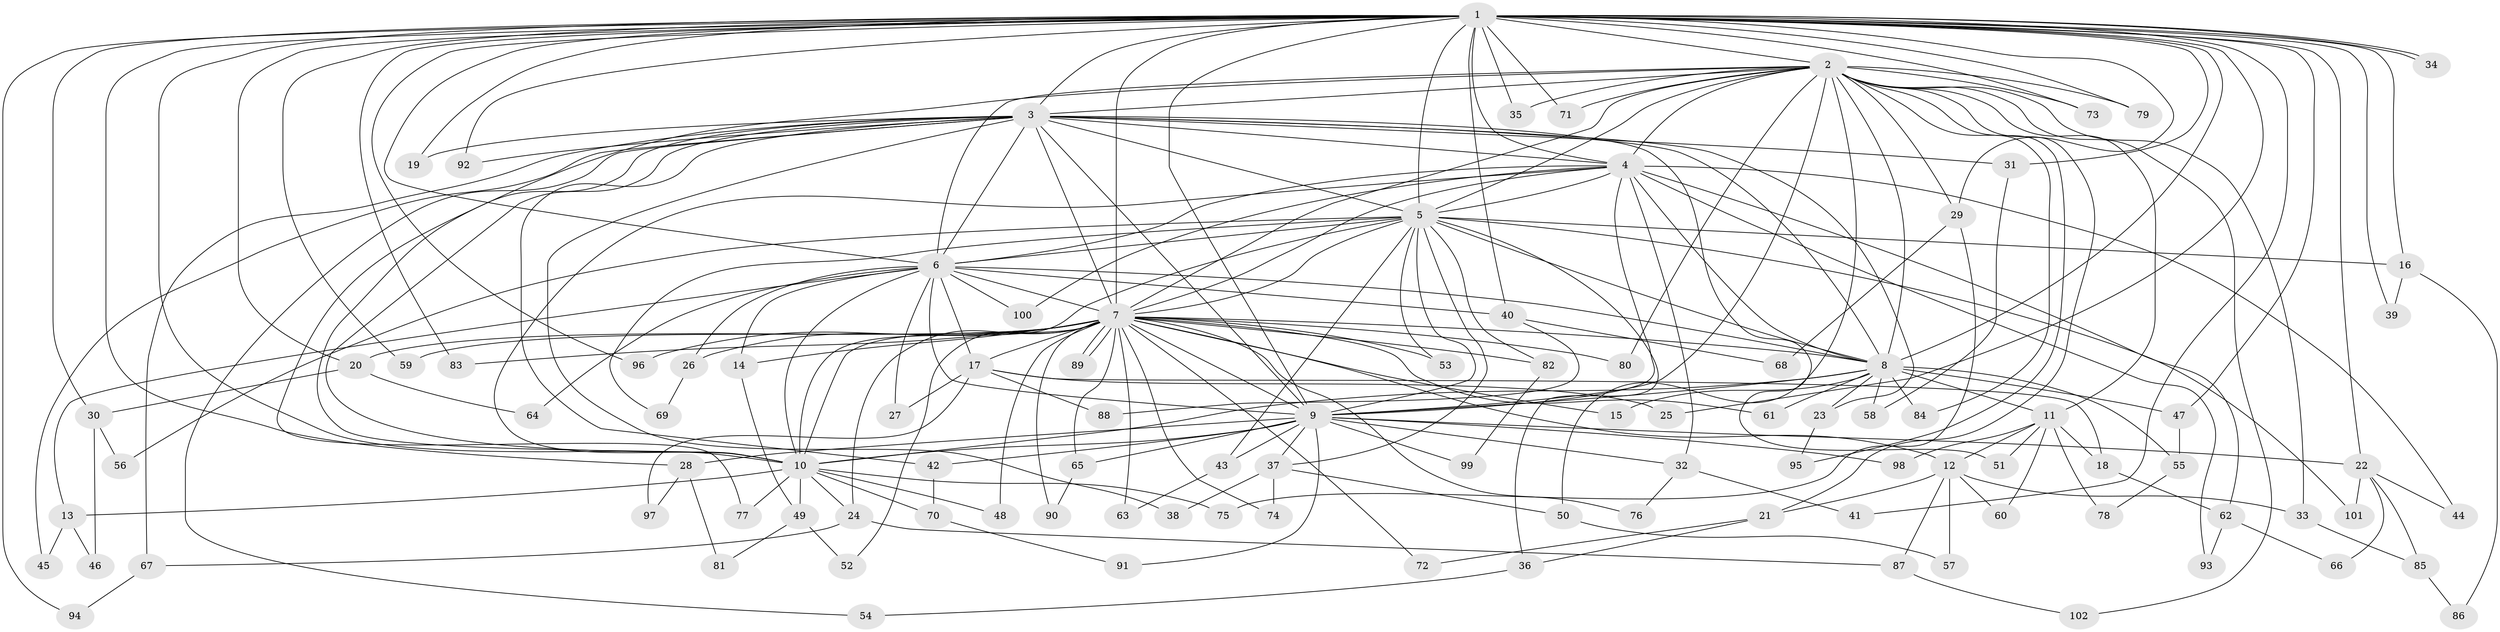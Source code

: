 // Generated by graph-tools (version 1.1) at 2025/10/02/27/25 16:10:58]
// undirected, 102 vertices, 229 edges
graph export_dot {
graph [start="1"]
  node [color=gray90,style=filled];
  1;
  2;
  3;
  4;
  5;
  6;
  7;
  8;
  9;
  10;
  11;
  12;
  13;
  14;
  15;
  16;
  17;
  18;
  19;
  20;
  21;
  22;
  23;
  24;
  25;
  26;
  27;
  28;
  29;
  30;
  31;
  32;
  33;
  34;
  35;
  36;
  37;
  38;
  39;
  40;
  41;
  42;
  43;
  44;
  45;
  46;
  47;
  48;
  49;
  50;
  51;
  52;
  53;
  54;
  55;
  56;
  57;
  58;
  59;
  60;
  61;
  62;
  63;
  64;
  65;
  66;
  67;
  68;
  69;
  70;
  71;
  72;
  73;
  74;
  75;
  76;
  77;
  78;
  79;
  80;
  81;
  82;
  83;
  84;
  85;
  86;
  87;
  88;
  89;
  90;
  91;
  92;
  93;
  94;
  95;
  96;
  97;
  98;
  99;
  100;
  101;
  102;
  1 -- 2;
  1 -- 3;
  1 -- 4;
  1 -- 5;
  1 -- 6;
  1 -- 7;
  1 -- 8;
  1 -- 9;
  1 -- 10;
  1 -- 16;
  1 -- 19;
  1 -- 20;
  1 -- 22;
  1 -- 25;
  1 -- 28;
  1 -- 29;
  1 -- 30;
  1 -- 31;
  1 -- 34;
  1 -- 34;
  1 -- 35;
  1 -- 39;
  1 -- 40;
  1 -- 41;
  1 -- 47;
  1 -- 59;
  1 -- 71;
  1 -- 73;
  1 -- 79;
  1 -- 83;
  1 -- 92;
  1 -- 94;
  1 -- 96;
  2 -- 3;
  2 -- 4;
  2 -- 5;
  2 -- 6;
  2 -- 7;
  2 -- 8;
  2 -- 9;
  2 -- 10;
  2 -- 11;
  2 -- 21;
  2 -- 29;
  2 -- 33;
  2 -- 35;
  2 -- 50;
  2 -- 71;
  2 -- 73;
  2 -- 79;
  2 -- 80;
  2 -- 84;
  2 -- 95;
  2 -- 102;
  3 -- 4;
  3 -- 5;
  3 -- 6;
  3 -- 7;
  3 -- 8;
  3 -- 9;
  3 -- 10;
  3 -- 19;
  3 -- 23;
  3 -- 31;
  3 -- 38;
  3 -- 42;
  3 -- 45;
  3 -- 51;
  3 -- 54;
  3 -- 67;
  3 -- 77;
  3 -- 92;
  4 -- 5;
  4 -- 6;
  4 -- 7;
  4 -- 8;
  4 -- 9;
  4 -- 10;
  4 -- 32;
  4 -- 44;
  4 -- 62;
  4 -- 93;
  4 -- 100;
  5 -- 6;
  5 -- 7;
  5 -- 8;
  5 -- 9;
  5 -- 10;
  5 -- 16;
  5 -- 36;
  5 -- 37;
  5 -- 43;
  5 -- 53;
  5 -- 56;
  5 -- 69;
  5 -- 82;
  5 -- 101;
  6 -- 7;
  6 -- 8;
  6 -- 9;
  6 -- 10;
  6 -- 13;
  6 -- 14;
  6 -- 17;
  6 -- 26;
  6 -- 27;
  6 -- 40;
  6 -- 64;
  6 -- 100;
  7 -- 8;
  7 -- 9;
  7 -- 10;
  7 -- 12;
  7 -- 14;
  7 -- 15;
  7 -- 17;
  7 -- 20;
  7 -- 24;
  7 -- 26;
  7 -- 48;
  7 -- 52;
  7 -- 53;
  7 -- 59;
  7 -- 61;
  7 -- 63;
  7 -- 65;
  7 -- 72;
  7 -- 74;
  7 -- 76;
  7 -- 80;
  7 -- 82;
  7 -- 83;
  7 -- 89;
  7 -- 89;
  7 -- 90;
  7 -- 96;
  8 -- 9;
  8 -- 10;
  8 -- 11;
  8 -- 15;
  8 -- 23;
  8 -- 47;
  8 -- 55;
  8 -- 58;
  8 -- 61;
  8 -- 84;
  9 -- 10;
  9 -- 22;
  9 -- 28;
  9 -- 32;
  9 -- 37;
  9 -- 42;
  9 -- 43;
  9 -- 65;
  9 -- 91;
  9 -- 98;
  9 -- 99;
  10 -- 13;
  10 -- 24;
  10 -- 48;
  10 -- 49;
  10 -- 70;
  10 -- 75;
  10 -- 77;
  11 -- 12;
  11 -- 18;
  11 -- 51;
  11 -- 60;
  11 -- 78;
  11 -- 98;
  12 -- 21;
  12 -- 33;
  12 -- 57;
  12 -- 60;
  12 -- 87;
  13 -- 45;
  13 -- 46;
  14 -- 49;
  16 -- 39;
  16 -- 86;
  17 -- 18;
  17 -- 25;
  17 -- 27;
  17 -- 88;
  17 -- 97;
  18 -- 62;
  20 -- 30;
  20 -- 64;
  21 -- 36;
  21 -- 72;
  22 -- 44;
  22 -- 66;
  22 -- 85;
  22 -- 101;
  23 -- 95;
  24 -- 67;
  24 -- 87;
  26 -- 69;
  28 -- 81;
  28 -- 97;
  29 -- 68;
  29 -- 75;
  30 -- 46;
  30 -- 56;
  31 -- 58;
  32 -- 41;
  32 -- 76;
  33 -- 85;
  36 -- 54;
  37 -- 38;
  37 -- 50;
  37 -- 74;
  40 -- 68;
  40 -- 88;
  42 -- 70;
  43 -- 63;
  47 -- 55;
  49 -- 52;
  49 -- 81;
  50 -- 57;
  55 -- 78;
  62 -- 66;
  62 -- 93;
  65 -- 90;
  67 -- 94;
  70 -- 91;
  82 -- 99;
  85 -- 86;
  87 -- 102;
}
